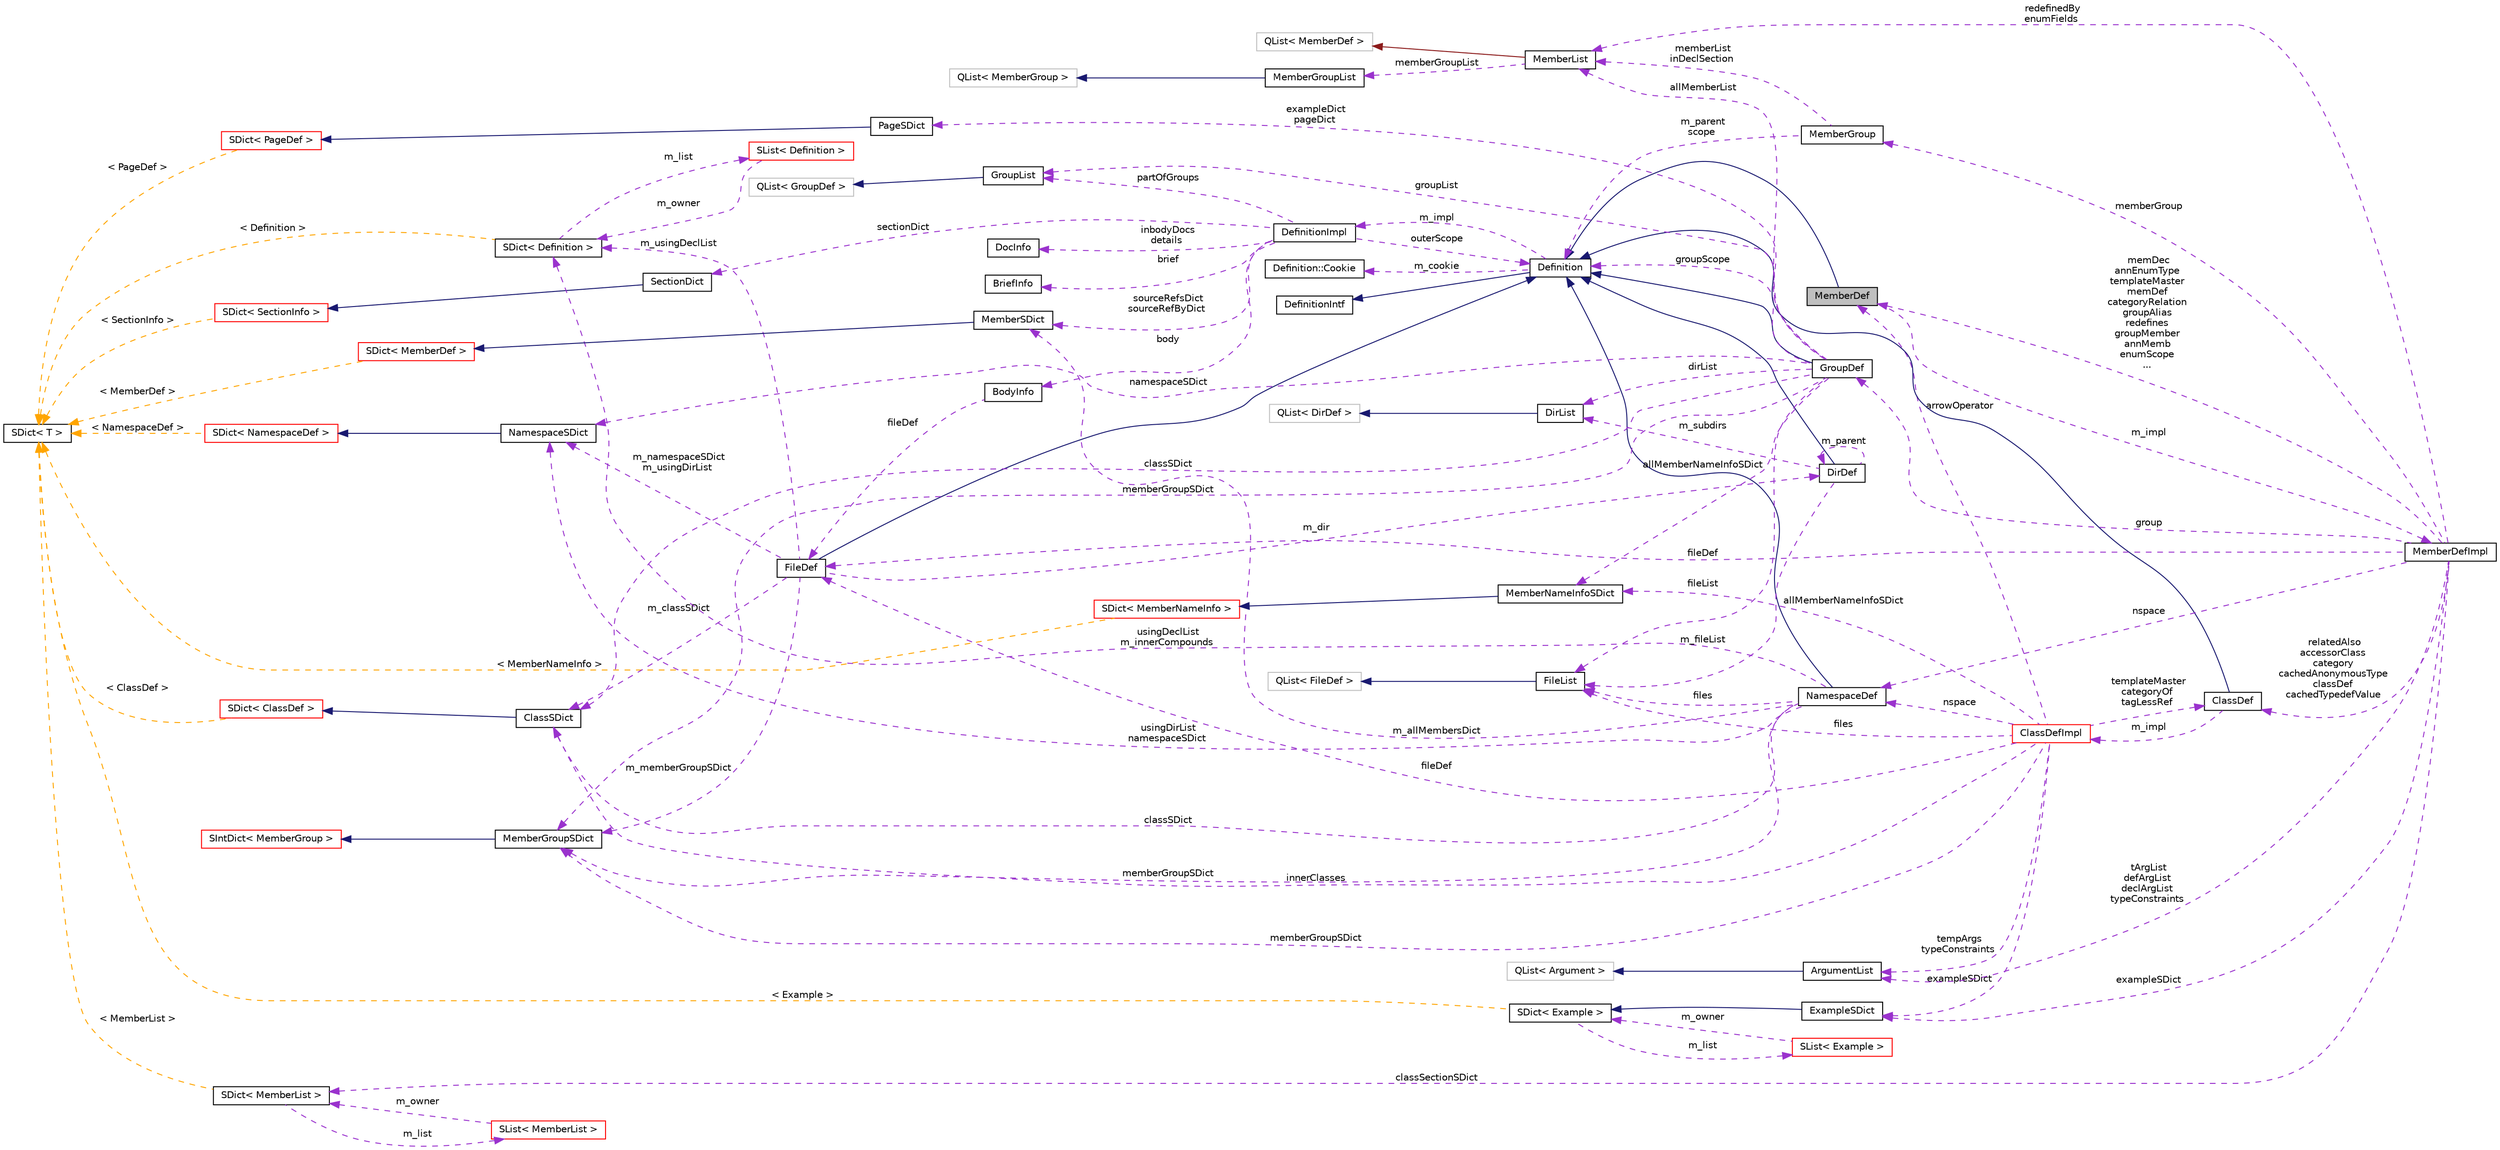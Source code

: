 digraph "MemberDef"
{
 // INTERACTIVE_SVG=YES
  edge [fontname="Helvetica",fontsize="10",labelfontname="Helvetica",labelfontsize="10"];
  node [fontname="Helvetica",fontsize="10",shape=record];
  rankdir="LR";
  Node3 [label="MemberDef",height=0.2,width=0.4,color="black", fillcolor="grey75", style="filled", fontcolor="black"];
  Node4 -> Node3 [dir="back",color="midnightblue",fontsize="10",style="solid",fontname="Helvetica"];
  Node4 [label="Definition",height=0.2,width=0.4,color="black", fillcolor="white", style="filled",URL="$d5/dcc/class_definition.html",tooltip="The common base class of all entity definitions found in the sources. "];
  Node5 -> Node4 [dir="back",color="midnightblue",fontsize="10",style="solid",fontname="Helvetica"];
  Node5 [label="DefinitionIntf",height=0.2,width=0.4,color="black", fillcolor="white", style="filled",URL="$d9/d4a/class_definition_intf.html",tooltip="Abstract interface for a Definition or DefinitionList. "];
  Node6 -> Node4 [dir="back",color="darkorchid3",fontsize="10",style="dashed",label=" m_cookie" ,fontname="Helvetica"];
  Node6 [label="Definition::Cookie",height=0.2,width=0.4,color="black", fillcolor="white", style="filled",URL="$d1/d2f/struct_definition_1_1_cookie.html"];
  Node7 -> Node4 [dir="back",color="darkorchid3",fontsize="10",style="dashed",label=" m_impl" ,fontname="Helvetica"];
  Node7 [label="DefinitionImpl",height=0.2,width=0.4,color="black", fillcolor="white", style="filled",URL="$d3/ddf/class_definition_impl.html",tooltip="Private data associated with a Symbol Definition object. "];
  Node8 -> Node7 [dir="back",color="darkorchid3",fontsize="10",style="dashed",label=" sectionDict" ,fontname="Helvetica"];
  Node8 [label="SectionDict",height=0.2,width=0.4,color="black", fillcolor="white", style="filled",URL="$de/d9a/class_section_dict.html",tooltip="Unsorted dictionary of SectionInfo objects. "];
  Node9 -> Node8 [dir="back",color="midnightblue",fontsize="10",style="solid",fontname="Helvetica"];
  Node9 [label="SDict\< SectionInfo \>",height=0.2,width=0.4,color="red", fillcolor="white", style="filled",URL="$d1/d50/class_s_dict.html"];
  Node14 -> Node9 [dir="back",color="orange",fontsize="10",style="dashed",label=" \< SectionInfo \>" ,fontname="Helvetica"];
  Node14 [label="SDict\< T \>",height=0.2,width=0.4,color="black", fillcolor="white", style="filled",URL="$d1/d50/class_s_dict.html",tooltip="Ordered dictionary of elements of type T. "];
  Node15 -> Node7 [dir="back",color="darkorchid3",fontsize="10",style="dashed",label=" body" ,fontname="Helvetica"];
  Node15 [label="BodyInfo",height=0.2,width=0.4,color="black", fillcolor="white", style="filled",URL="$db/dab/struct_body_info.html",tooltip="Data associated with description found in the body. "];
  Node16 -> Node15 [dir="back",color="darkorchid3",fontsize="10",style="dashed",label=" fileDef" ,fontname="Helvetica"];
  Node16 [label="FileDef",height=0.2,width=0.4,color="black", fillcolor="white", style="filled",URL="$de/db0/class_file_def.html",tooltip="A model of a file symbol. "];
  Node4 -> Node16 [dir="back",color="midnightblue",fontsize="10",style="solid",fontname="Helvetica"];
  Node17 -> Node16 [dir="back",color="darkorchid3",fontsize="10",style="dashed",label=" m_classSDict" ,fontname="Helvetica"];
  Node17 [label="ClassSDict",height=0.2,width=0.4,color="black", fillcolor="white", style="filled",URL="$d9/d3d/class_class_s_dict.html",tooltip="A sorted dictionary of ClassDef objects. "];
  Node18 -> Node17 [dir="back",color="midnightblue",fontsize="10",style="solid",fontname="Helvetica"];
  Node18 [label="SDict\< ClassDef \>",height=0.2,width=0.4,color="red", fillcolor="white", style="filled",URL="$d1/d50/class_s_dict.html"];
  Node14 -> Node18 [dir="back",color="orange",fontsize="10",style="dashed",label=" \< ClassDef \>" ,fontname="Helvetica"];
  Node21 -> Node16 [dir="back",color="darkorchid3",fontsize="10",style="dashed",label=" m_usingDeclList" ,fontname="Helvetica"];
  Node21 [label="SDict\< Definition \>",height=0.2,width=0.4,color="black", fillcolor="white", style="filled",URL="$d1/d50/class_s_dict.html"];
  Node22 -> Node21 [dir="back",color="darkorchid3",fontsize="10",style="dashed",label=" m_list" ,fontname="Helvetica"];
  Node22 [label="SList\< Definition \>",height=0.2,width=0.4,color="red", fillcolor="white", style="filled",URL="$df/dce/class_s_list.html"];
  Node21 -> Node22 [dir="back",color="darkorchid3",fontsize="10",style="dashed",label=" m_owner" ,fontname="Helvetica"];
  Node14 -> Node21 [dir="back",color="orange",fontsize="10",style="dashed",label=" \< Definition \>" ,fontname="Helvetica"];
  Node24 -> Node16 [dir="back",color="darkorchid3",fontsize="10",style="dashed",label=" m_memberGroupSDict" ,fontname="Helvetica"];
  Node24 [label="MemberGroupSDict",height=0.2,width=0.4,color="black", fillcolor="white", style="filled",URL="$dc/d1e/class_member_group_s_dict.html",tooltip="A sorted dictionary of MemberGroup objects. "];
  Node25 -> Node24 [dir="back",color="midnightblue",fontsize="10",style="solid",fontname="Helvetica"];
  Node25 [label="SIntDict\< MemberGroup \>",height=0.2,width=0.4,color="red", fillcolor="white", style="filled",URL="$d0/d9f/class_s_int_dict.html"];
  Node30 -> Node16 [dir="back",color="darkorchid3",fontsize="10",style="dashed",label=" m_dir" ,fontname="Helvetica"];
  Node30 [label="DirDef",height=0.2,width=0.4,color="black", fillcolor="white", style="filled",URL="$d4/dd4/class_dir_def.html",tooltip="A model of a directory symbol. "];
  Node4 -> Node30 [dir="back",color="midnightblue",fontsize="10",style="solid",fontname="Helvetica"];
  Node31 -> Node30 [dir="back",color="darkorchid3",fontsize="10",style="dashed",label=" m_subdirs" ,fontname="Helvetica"];
  Node31 [label="DirList",height=0.2,width=0.4,color="black", fillcolor="white", style="filled",URL="$dc/d2a/class_dir_list.html",tooltip="A list of directories. "];
  Node32 -> Node31 [dir="back",color="midnightblue",fontsize="10",style="solid",fontname="Helvetica"];
  Node32 [label="QList\< DirDef \>",height=0.2,width=0.4,color="grey75", fillcolor="white", style="filled"];
  Node33 -> Node30 [dir="back",color="darkorchid3",fontsize="10",style="dashed",label=" m_fileList" ,fontname="Helvetica"];
  Node33 [label="FileList",height=0.2,width=0.4,color="black", fillcolor="white", style="filled",URL="$d0/d18/class_file_list.html",tooltip="Class representing a list of FileDef objects. "];
  Node34 -> Node33 [dir="back",color="midnightblue",fontsize="10",style="solid",fontname="Helvetica"];
  Node34 [label="QList\< FileDef \>",height=0.2,width=0.4,color="grey75", fillcolor="white", style="filled"];
  Node30 -> Node30 [dir="back",color="darkorchid3",fontsize="10",style="dashed",label=" m_parent" ,fontname="Helvetica"];
  Node35 -> Node16 [dir="back",color="darkorchid3",fontsize="10",style="dashed",label=" m_namespaceSDict\nm_usingDirList" ,fontname="Helvetica"];
  Node35 [label="NamespaceSDict",height=0.2,width=0.4,color="black", fillcolor="white", style="filled",URL="$d4/d8d/class_namespace_s_dict.html",tooltip="A sorted dictionary of NamespaceDef objects. "];
  Node36 -> Node35 [dir="back",color="midnightblue",fontsize="10",style="solid",fontname="Helvetica"];
  Node36 [label="SDict\< NamespaceDef \>",height=0.2,width=0.4,color="red", fillcolor="white", style="filled",URL="$d1/d50/class_s_dict.html"];
  Node14 -> Node36 [dir="back",color="orange",fontsize="10",style="dashed",label=" \< NamespaceDef \>" ,fontname="Helvetica"];
  Node39 -> Node7 [dir="back",color="darkorchid3",fontsize="10",style="dashed",label=" sourceRefsDict\nsourceRefByDict" ,fontname="Helvetica"];
  Node39 [label="MemberSDict",height=0.2,width=0.4,color="black", fillcolor="white", style="filled",URL="$d6/dd6/class_member_s_dict.html",tooltip="A sorted dictionary of MemberDef objects. "];
  Node40 -> Node39 [dir="back",color="midnightblue",fontsize="10",style="solid",fontname="Helvetica"];
  Node40 [label="SDict\< MemberDef \>",height=0.2,width=0.4,color="red", fillcolor="white", style="filled",URL="$d1/d50/class_s_dict.html"];
  Node14 -> Node40 [dir="back",color="orange",fontsize="10",style="dashed",label=" \< MemberDef \>" ,fontname="Helvetica"];
  Node43 -> Node7 [dir="back",color="darkorchid3",fontsize="10",style="dashed",label=" partOfGroups" ,fontname="Helvetica"];
  Node43 [label="GroupList",height=0.2,width=0.4,color="black", fillcolor="white", style="filled",URL="$d3/d3b/class_group_list.html",tooltip="A list of GroupDef objects. "];
  Node44 -> Node43 [dir="back",color="midnightblue",fontsize="10",style="solid",fontname="Helvetica"];
  Node44 [label="QList\< GroupDef \>",height=0.2,width=0.4,color="grey75", fillcolor="white", style="filled"];
  Node45 -> Node7 [dir="back",color="darkorchid3",fontsize="10",style="dashed",label=" inbodyDocs\ndetails" ,fontname="Helvetica"];
  Node45 [label="DocInfo",height=0.2,width=0.4,color="black", fillcolor="white", style="filled",URL="$d7/dd5/struct_doc_info.html",tooltip="Data associated with a detailed description. "];
  Node46 -> Node7 [dir="back",color="darkorchid3",fontsize="10",style="dashed",label=" brief" ,fontname="Helvetica"];
  Node46 [label="BriefInfo",height=0.2,width=0.4,color="black", fillcolor="white", style="filled",URL="$d0/da7/struct_brief_info.html",tooltip="Data associated with a brief description. "];
  Node4 -> Node7 [dir="back",color="darkorchid3",fontsize="10",style="dashed",label=" outerScope" ,fontname="Helvetica"];
  Node47 -> Node3 [dir="back",color="darkorchid3",fontsize="10",style="dashed",label=" m_impl" ,fontname="Helvetica"];
  Node47 [label="MemberDefImpl",height=0.2,width=0.4,color="black", fillcolor="white", style="filled",URL="$d7/d7e/class_member_def_impl.html"];
  Node48 -> Node47 [dir="back",color="darkorchid3",fontsize="10",style="dashed",label=" memberGroup" ,fontname="Helvetica"];
  Node48 [label="MemberGroup",height=0.2,width=0.4,color="black", fillcolor="white", style="filled",URL="$da/d32/class_member_group.html",tooltip="A class representing a group of members. "];
  Node49 -> Node48 [dir="back",color="darkorchid3",fontsize="10",style="dashed",label=" memberList\ninDeclSection" ,fontname="Helvetica"];
  Node49 [label="MemberList",height=0.2,width=0.4,color="black", fillcolor="white", style="filled",URL="$dd/d13/class_member_list.html",tooltip="A list of MemberDef objects. "];
  Node42 -> Node49 [dir="back",color="firebrick4",fontsize="10",style="solid",fontname="Helvetica"];
  Node42 [label="QList\< MemberDef \>",height=0.2,width=0.4,color="grey75", fillcolor="white", style="filled"];
  Node50 -> Node49 [dir="back",color="darkorchid3",fontsize="10",style="dashed",label=" memberGroupList" ,fontname="Helvetica"];
  Node50 [label="MemberGroupList",height=0.2,width=0.4,color="black", fillcolor="white", style="filled",URL="$df/d11/class_member_group_list.html",tooltip="A list of MemberGroup objects. "];
  Node27 -> Node50 [dir="back",color="midnightblue",fontsize="10",style="solid",fontname="Helvetica"];
  Node27 [label="QList\< MemberGroup \>",height=0.2,width=0.4,color="grey75", fillcolor="white", style="filled"];
  Node4 -> Node48 [dir="back",color="darkorchid3",fontsize="10",style="dashed",label=" m_parent\nscope" ,fontname="Helvetica"];
  Node51 -> Node47 [dir="back",color="darkorchid3",fontsize="10",style="dashed",label=" nspace" ,fontname="Helvetica"];
  Node51 [label="NamespaceDef",height=0.2,width=0.4,color="black", fillcolor="white", style="filled",URL="$d0/d07/class_namespace_def.html",tooltip="A model of a namespace symbol. "];
  Node4 -> Node51 [dir="back",color="midnightblue",fontsize="10",style="solid",fontname="Helvetica"];
  Node17 -> Node51 [dir="back",color="darkorchid3",fontsize="10",style="dashed",label=" classSDict" ,fontname="Helvetica"];
  Node39 -> Node51 [dir="back",color="darkorchid3",fontsize="10",style="dashed",label=" m_allMembersDict" ,fontname="Helvetica"];
  Node21 -> Node51 [dir="back",color="darkorchid3",fontsize="10",style="dashed",label=" usingDeclList\nm_innerCompounds" ,fontname="Helvetica"];
  Node33 -> Node51 [dir="back",color="darkorchid3",fontsize="10",style="dashed",label=" files" ,fontname="Helvetica"];
  Node24 -> Node51 [dir="back",color="darkorchid3",fontsize="10",style="dashed",label=" memberGroupSDict" ,fontname="Helvetica"];
  Node35 -> Node51 [dir="back",color="darkorchid3",fontsize="10",style="dashed",label=" usingDirList\nnamespaceSDict" ,fontname="Helvetica"];
  Node49 -> Node47 [dir="back",color="darkorchid3",fontsize="10",style="dashed",label=" redefinedBy\nenumFields" ,fontname="Helvetica"];
  Node16 -> Node47 [dir="back",color="darkorchid3",fontsize="10",style="dashed",label=" fileDef" ,fontname="Helvetica"];
  Node52 -> Node47 [dir="back",color="darkorchid3",fontsize="10",style="dashed",label=" group" ,fontname="Helvetica"];
  Node52 [label="GroupDef",height=0.2,width=0.4,color="black", fillcolor="white", style="filled",URL="$d8/d09/class_group_def.html",tooltip="A model of a group of symbols. "];
  Node4 -> Node52 [dir="back",color="midnightblue",fontsize="10",style="solid",fontname="Helvetica"];
  Node17 -> Node52 [dir="back",color="darkorchid3",fontsize="10",style="dashed",label=" classSDict" ,fontname="Helvetica"];
  Node53 -> Node52 [dir="back",color="darkorchid3",fontsize="10",style="dashed",label=" allMemberNameInfoSDict" ,fontname="Helvetica"];
  Node53 [label="MemberNameInfoSDict",height=0.2,width=0.4,color="black", fillcolor="white", style="filled",URL="$d6/d70/class_member_name_info_s_dict.html",tooltip="Sorted dictionary of MemberNameInfo objects. "];
  Node54 -> Node53 [dir="back",color="midnightblue",fontsize="10",style="solid",fontname="Helvetica"];
  Node54 [label="SDict\< MemberNameInfo \>",height=0.2,width=0.4,color="red", fillcolor="white", style="filled",URL="$d1/d50/class_s_dict.html"];
  Node14 -> Node54 [dir="back",color="orange",fontsize="10",style="dashed",label=" \< MemberNameInfo \>" ,fontname="Helvetica"];
  Node49 -> Node52 [dir="back",color="darkorchid3",fontsize="10",style="dashed",label=" allMemberList" ,fontname="Helvetica"];
  Node31 -> Node52 [dir="back",color="darkorchid3",fontsize="10",style="dashed",label=" dirList" ,fontname="Helvetica"];
  Node33 -> Node52 [dir="back",color="darkorchid3",fontsize="10",style="dashed",label=" fileList" ,fontname="Helvetica"];
  Node43 -> Node52 [dir="back",color="darkorchid3",fontsize="10",style="dashed",label=" groupList" ,fontname="Helvetica"];
  Node24 -> Node52 [dir="back",color="darkorchid3",fontsize="10",style="dashed",label=" memberGroupSDict" ,fontname="Helvetica"];
  Node4 -> Node52 [dir="back",color="darkorchid3",fontsize="10",style="dashed",label=" groupScope" ,fontname="Helvetica"];
  Node35 -> Node52 [dir="back",color="darkorchid3",fontsize="10",style="dashed",label=" namespaceSDict" ,fontname="Helvetica"];
  Node57 -> Node52 [dir="back",color="darkorchid3",fontsize="10",style="dashed",label=" exampleDict\npageDict" ,fontname="Helvetica"];
  Node57 [label="PageSDict",height=0.2,width=0.4,color="black", fillcolor="white", style="filled",URL="$d0/d59/class_page_s_dict.html"];
  Node58 -> Node57 [dir="back",color="midnightblue",fontsize="10",style="solid",fontname="Helvetica"];
  Node58 [label="SDict\< PageDef \>",height=0.2,width=0.4,color="red", fillcolor="white", style="filled",URL="$d1/d50/class_s_dict.html"];
  Node14 -> Node58 [dir="back",color="orange",fontsize="10",style="dashed",label=" \< PageDef \>" ,fontname="Helvetica"];
  Node61 -> Node47 [dir="back",color="darkorchid3",fontsize="10",style="dashed",label=" exampleSDict" ,fontname="Helvetica"];
  Node61 [label="ExampleSDict",height=0.2,width=0.4,color="black", fillcolor="white", style="filled",URL="$d0/d31/class_example_s_dict.html",tooltip="A sorted dictionary of Example objects. "];
  Node62 -> Node61 [dir="back",color="midnightblue",fontsize="10",style="solid",fontname="Helvetica"];
  Node62 [label="SDict\< Example \>",height=0.2,width=0.4,color="black", fillcolor="white", style="filled",URL="$d1/d50/class_s_dict.html"];
  Node63 -> Node62 [dir="back",color="darkorchid3",fontsize="10",style="dashed",label=" m_list" ,fontname="Helvetica"];
  Node63 [label="SList\< Example \>",height=0.2,width=0.4,color="red", fillcolor="white", style="filled",URL="$df/dce/class_s_list.html"];
  Node62 -> Node63 [dir="back",color="darkorchid3",fontsize="10",style="dashed",label=" m_owner" ,fontname="Helvetica"];
  Node14 -> Node62 [dir="back",color="orange",fontsize="10",style="dashed",label=" \< Example \>" ,fontname="Helvetica"];
  Node65 -> Node47 [dir="back",color="darkorchid3",fontsize="10",style="dashed",label=" tArgList\ndefArgList\ndeclArgList\ntypeConstraints" ,fontname="Helvetica"];
  Node65 [label="ArgumentList",height=0.2,width=0.4,color="black", fillcolor="white", style="filled",URL="$d7/df8/class_argument_list.html",tooltip="This class represents an function or template argument list. "];
  Node66 -> Node65 [dir="back",color="midnightblue",fontsize="10",style="solid",fontname="Helvetica"];
  Node66 [label="QList\< Argument \>",height=0.2,width=0.4,color="grey75", fillcolor="white", style="filled"];
  Node67 -> Node47 [dir="back",color="darkorchid3",fontsize="10",style="dashed",label=" classSectionSDict" ,fontname="Helvetica"];
  Node67 [label="SDict\< MemberList \>",height=0.2,width=0.4,color="black", fillcolor="white", style="filled",URL="$d1/d50/class_s_dict.html"];
  Node68 -> Node67 [dir="back",color="darkorchid3",fontsize="10",style="dashed",label=" m_list" ,fontname="Helvetica"];
  Node68 [label="SList\< MemberList \>",height=0.2,width=0.4,color="red", fillcolor="white", style="filled",URL="$df/dce/class_s_list.html"];
  Node67 -> Node68 [dir="back",color="darkorchid3",fontsize="10",style="dashed",label=" m_owner" ,fontname="Helvetica"];
  Node14 -> Node67 [dir="back",color="orange",fontsize="10",style="dashed",label=" \< MemberList \>" ,fontname="Helvetica"];
  Node3 -> Node47 [dir="back",color="darkorchid3",fontsize="10",style="dashed",label=" memDec\nannEnumType\ntemplateMaster\nmemDef\ncategoryRelation\ngroupAlias\nredefines\ngroupMember\nannMemb\nenumScope\n..." ,fontname="Helvetica"];
  Node70 -> Node47 [dir="back",color="darkorchid3",fontsize="10",style="dashed",label=" relatedAlso\naccessorClass\ncategory\ncachedAnonymousType\nclassDef\ncachedTypedefValue" ,fontname="Helvetica"];
  Node70 [label="ClassDef",height=0.2,width=0.4,color="black", fillcolor="white", style="filled",URL="$d1/dcf/class_class_def.html",tooltip="A class representing of a compound symbol. "];
  Node4 -> Node70 [dir="back",color="midnightblue",fontsize="10",style="solid",fontname="Helvetica"];
  Node71 -> Node70 [dir="back",color="darkorchid3",fontsize="10",style="dashed",label=" m_impl" ,fontname="Helvetica"];
  Node71 [label="ClassDefImpl",height=0.2,width=0.4,color="red", fillcolor="white", style="filled",URL="$d1/d25/class_class_def_impl.html",tooltip="Private data associated with a ClassDef object. "];
  Node51 -> Node71 [dir="back",color="darkorchid3",fontsize="10",style="dashed",label=" nspace" ,fontname="Helvetica"];
  Node17 -> Node71 [dir="back",color="darkorchid3",fontsize="10",style="dashed",label=" innerClasses" ,fontname="Helvetica"];
  Node53 -> Node71 [dir="back",color="darkorchid3",fontsize="10",style="dashed",label=" allMemberNameInfoSDict" ,fontname="Helvetica"];
  Node33 -> Node71 [dir="back",color="darkorchid3",fontsize="10",style="dashed",label=" files" ,fontname="Helvetica"];
  Node16 -> Node71 [dir="back",color="darkorchid3",fontsize="10",style="dashed",label=" fileDef" ,fontname="Helvetica"];
  Node24 -> Node71 [dir="back",color="darkorchid3",fontsize="10",style="dashed",label=" memberGroupSDict" ,fontname="Helvetica"];
  Node61 -> Node71 [dir="back",color="darkorchid3",fontsize="10",style="dashed",label=" exampleSDict" ,fontname="Helvetica"];
  Node65 -> Node71 [dir="back",color="darkorchid3",fontsize="10",style="dashed",label=" tempArgs\ntypeConstraints" ,fontname="Helvetica"];
  Node3 -> Node71 [dir="back",color="darkorchid3",fontsize="10",style="dashed",label=" arrowOperator" ,fontname="Helvetica"];
  Node70 -> Node71 [dir="back",color="darkorchid3",fontsize="10",style="dashed",label=" templateMaster\ncategoryOf\ntagLessRef" ,fontname="Helvetica"];
}
